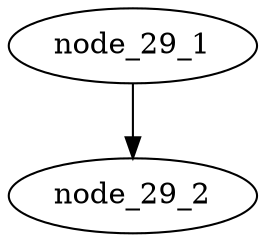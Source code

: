 digraph graph_29
{
	subgraph subgraph_29_1
	{
		subgraph subgraph_29_2
		{
			node_29_1 -> node_29_2
		}
	}
}
